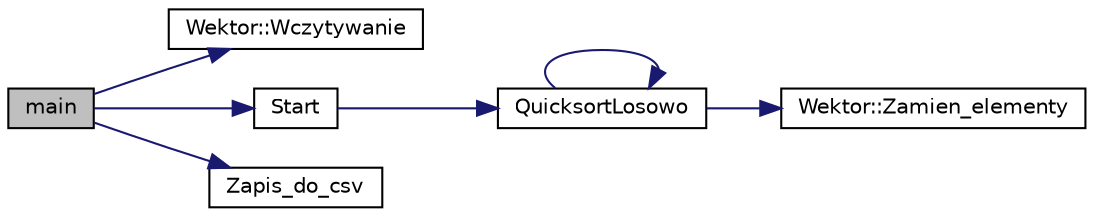 digraph G
{
  edge [fontname="Helvetica",fontsize="10",labelfontname="Helvetica",labelfontsize="10"];
  node [fontname="Helvetica",fontsize="10",shape=record];
  rankdir="LR";
  Node1 [label="main",height=0.2,width=0.4,color="black", fillcolor="grey75", style="filled" fontcolor="black"];
  Node1 -> Node2 [color="midnightblue",fontsize="10",style="solid",fontname="Helvetica"];
  Node2 [label="Wektor::Wczytywanie",height=0.2,width=0.4,color="black", fillcolor="white", style="filled",URL="$class_wektor.html#ab92e4e4bded170a49ebfd48be164b91c",tooltip="Wczytywanie liczb z pliku do wektora."];
  Node1 -> Node3 [color="midnightblue",fontsize="10",style="solid",fontname="Helvetica"];
  Node3 [label="Start",height=0.2,width=0.4,color="black", fillcolor="white", style="filled",URL="$funkcje_8hh.html#a6e69b8076e8103fe9d3a941fedbbbd5a",tooltip="Funkcja Start obslugujaca wywolanie algorytmu i mierzenie czasu wykonania."];
  Node3 -> Node4 [color="midnightblue",fontsize="10",style="solid",fontname="Helvetica"];
  Node4 [label="QuicksortLosowo",height=0.2,width=0.4,color="black", fillcolor="white", style="filled",URL="$sortowanie_8hh.html#ab34381410c631ebd453c0d37a9ceb451",tooltip="Funkcja sortowania - Quicksort z losowo wybieranym pivotem."];
  Node4 -> Node5 [color="midnightblue",fontsize="10",style="solid",fontname="Helvetica"];
  Node5 [label="Wektor::Zamien_elementy",height=0.2,width=0.4,color="black", fillcolor="white", style="filled",URL="$class_wektor.html#a46dc763191a79b5d9a4d390515f97696",tooltip="Zamiena elementow wektora."];
  Node4 -> Node4 [color="midnightblue",fontsize="10",style="solid",fontname="Helvetica"];
  Node1 -> Node6 [color="midnightblue",fontsize="10",style="solid",fontname="Helvetica"];
  Node6 [label="Zapis_do_csv",height=0.2,width=0.4,color="black", fillcolor="white", style="filled",URL="$funkcje_8hh.html#addcaa6950d321eb4c005980d35423b27",tooltip="Zapisywanie danych do pliku .csv."];
}
